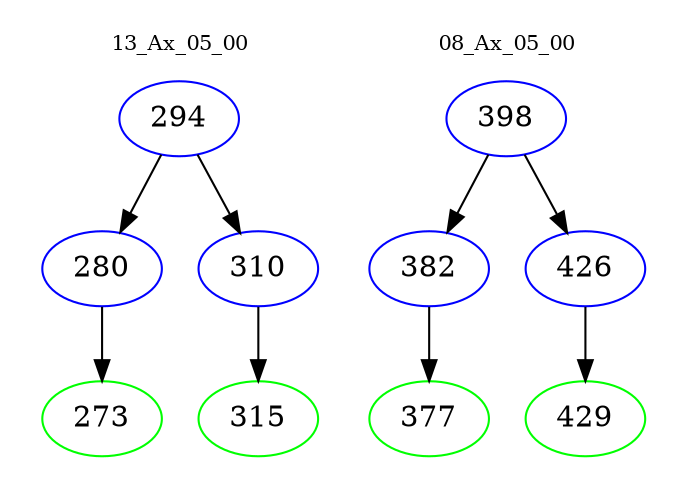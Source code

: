 digraph{
subgraph cluster_0 {
color = white
label = "13_Ax_05_00";
fontsize=10;
T0_294 [label="294", color="blue"]
T0_294 -> T0_280 [color="black"]
T0_280 [label="280", color="blue"]
T0_280 -> T0_273 [color="black"]
T0_273 [label="273", color="green"]
T0_294 -> T0_310 [color="black"]
T0_310 [label="310", color="blue"]
T0_310 -> T0_315 [color="black"]
T0_315 [label="315", color="green"]
}
subgraph cluster_1 {
color = white
label = "08_Ax_05_00";
fontsize=10;
T1_398 [label="398", color="blue"]
T1_398 -> T1_382 [color="black"]
T1_382 [label="382", color="blue"]
T1_382 -> T1_377 [color="black"]
T1_377 [label="377", color="green"]
T1_398 -> T1_426 [color="black"]
T1_426 [label="426", color="blue"]
T1_426 -> T1_429 [color="black"]
T1_429 [label="429", color="green"]
}
}
